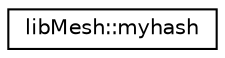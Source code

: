 digraph "Graphical Class Hierarchy"
{
  edge [fontname="Helvetica",fontsize="10",labelfontname="Helvetica",labelfontsize="10"];
  node [fontname="Helvetica",fontsize="10",shape=record];
  rankdir="LR";
  Node1 [label="libMesh::myhash",height=0.2,width=0.4,color="black", fillcolor="white", style="filled",URL="$structlibMesh_1_1myhash.html"];
}
